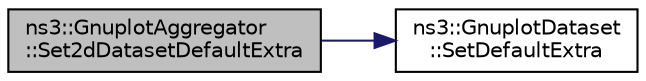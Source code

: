 digraph "ns3::GnuplotAggregator::Set2dDatasetDefaultExtra"
{
 // LATEX_PDF_SIZE
  edge [fontname="Helvetica",fontsize="10",labelfontname="Helvetica",labelfontsize="10"];
  node [fontname="Helvetica",fontsize="10",shape=record];
  rankdir="LR";
  Node1 [label="ns3::GnuplotAggregator\l::Set2dDatasetDefaultExtra",height=0.2,width=0.4,color="black", fillcolor="grey75", style="filled", fontcolor="black",tooltip="Change extra formatting style parameters for newly created objects."];
  Node1 -> Node2 [color="midnightblue",fontsize="10",style="solid",fontname="Helvetica"];
  Node2 [label="ns3::GnuplotDataset\l::SetDefaultExtra",height=0.2,width=0.4,color="black", fillcolor="white", style="filled",URL="$classns3_1_1_gnuplot_dataset.html#a49e8bfcba6d5395d04dce67859fa0c69",tooltip="Change extra formatting style parameters for newly created objects."];
}
